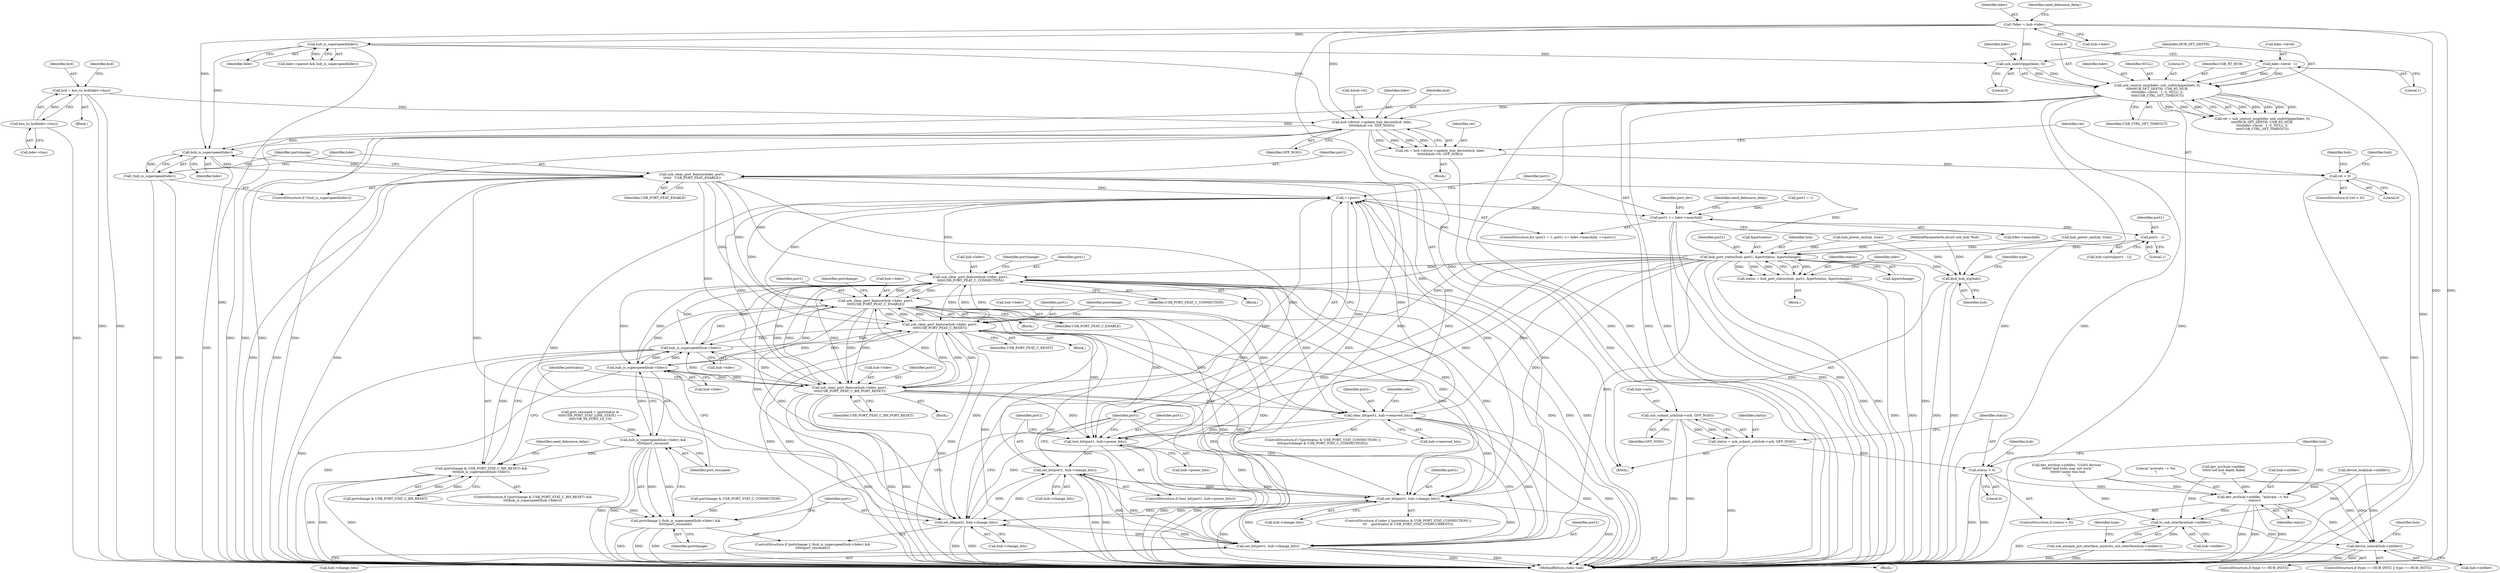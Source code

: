 digraph "0_linux_e50293ef9775c5f1cf3fcc093037dd6a8c5684ea@API" {
"1000273" [label="(Call,hcd->driver->update_hub_device(hcd, hdev,\n\t\t\t\t\t\t&hub->tt, GFP_NOIO))"];
"1000258" [label="(Call,hcd = bus_to_hcd(hdev->bus))"];
"1000260" [label="(Call,bus_to_hcd(hdev->bus))"];
"1000190" [label="(Call,hub_is_superspeed(hdev))"];
"1000126" [label="(Call,*hdev = hub->hdev)"];
"1000195" [label="(Call,usb_control_msg(hdev, usb_sndctrlpipe(hdev, 0),\n\t\t\t\t\tHUB_SET_DEPTH, USB_RT_HUB,\n\t\t\t\t\thdev->level - 1, 0, NULL, 0,\n\t\t\t\t\tUSB_CTRL_SET_TIMEOUT))"];
"1000197" [label="(Call,usb_sndctrlpipe(hdev, 0))"];
"1000202" [label="(Call,hdev->level - 1)"];
"1000271" [label="(Call,ret = hcd->driver->update_hub_device(hcd, hdev,\n\t\t\t\t\t\t&hub->tt, GFP_NOIO))"];
"1000282" [label="(Call,ret < 0)"];
"1000391" [label="(Call,hub_is_superspeed(hdev))"];
"1000390" [label="(Call,!hub_is_superspeed(hdev))"];
"1000393" [label="(Call,usb_clear_port_feature(hdev, port1,\n\t\t\t\t\t\t   USB_PORT_FEAT_ENABLE))"];
"1000314" [label="(Call,++port1)"];
"1000309" [label="(Call,port1 <= hdev->maxchild)"];
"1000324" [label="(Call,port1 - 1)"];
"1000342" [label="(Call,hub_port_status(hub, port1, &portstatus, &portchange))"];
"1000340" [label="(Call,status = hub_port_status(hub, port1, &portstatus, &portchange))"];
"1000405" [label="(Call,usb_clear_port_feature(hub->hdev, port1,\n\t\t\t\t\tUSB_PORT_FEAT_C_CONNECTION))"];
"1000419" [label="(Call,usb_clear_port_feature(hub->hdev, port1,\n\t\t\t\t\tUSB_PORT_FEAT_C_ENABLE))"];
"1000433" [label="(Call,usb_clear_port_feature(hub->hdev, port1,\n\t\t\t\t\tUSB_PORT_FEAT_C_RESET))"];
"1000444" [label="(Call,hub_is_superspeed(hub->hdev))"];
"1000440" [label="(Call,(portchange & USB_PORT_STAT_C_BH_RESET) &&\n\t\t\t\thub_is_superspeed(hub->hdev))"];
"1000452" [label="(Call,usb_clear_port_feature(hub->hdev, port1,\n\t\t\t\t\tUSB_PORT_FEAT_C_BH_PORT_RESET))"];
"1000467" [label="(Call,clear_bit(port1, hub->removed_bits))"];
"1000492" [label="(Call,set_bit(port1, hub->change_bits))"];
"1000520" [label="(Call,set_bit(port1, hub->change_bits))"];
"1000542" [label="(Call,set_bit(port1, hub->change_bits))"];
"1000552" [label="(Call,set_bit(port1, hub->change_bits))"];
"1000537" [label="(Call,test_bit(port1, hub->power_bits))"];
"1000515" [label="(Call,hub_is_superspeed(hub->hdev))"];
"1000514" [label="(Call,hub_is_superspeed(hub->hdev) &&\n\t\t\t\t\t\tport_resumed)"];
"1000512" [label="(Call,portchange || (hub_is_superspeed(hub->hdev) &&\n\t\t\t\t\t\tport_resumed))"];
"1000627" [label="(Call,kick_hub_wq(hub))"];
"1000599" [label="(Call,usb_submit_urb(hub->urb, GFP_NOIO))"];
"1000597" [label="(Call,status = usb_submit_urb(hub->urb, GFP_NOIO))"];
"1000605" [label="(Call,status < 0)"];
"1000608" [label="(Call,dev_err(hub->intfdev, \"activate --> %d\n\", status))"];
"1000634" [label="(Call,to_usb_interface(hub->intfdev))"];
"1000633" [label="(Call,usb_autopm_put_interface_async(to_usb_interface(hub->intfdev)))"];
"1000646" [label="(Call,device_unlock(hub->intfdev))"];
"1000203" [label="(Call,hdev->level)"];
"1000438" [label="(Identifier,USB_PORT_FEAT_C_RESET)"];
"1000468" [label="(Identifier,port1)"];
"1000634" [label="(Call,to_usb_interface(hub->intfdev))"];
"1000296" [label="(Call,hub_power_on(hub, true))"];
"1000415" [label="(Block,)"];
"1000553" [label="(Identifier,port1)"];
"1000257" [label="(Block,)"];
"1000127" [label="(Identifier,hdev)"];
"1000439" [label="(ControlStructure,if ((portchange & USB_PORT_STAT_C_BH_RESET) &&\n\t\t\t\thub_is_superspeed(hub->hdev)))"];
"1000475" [label="(Identifier,udev)"];
"1000548" [label="(Block,)"];
"1000646" [label="(Call,device_unlock(hub->intfdev))"];
"1000126" [label="(Call,*hdev = hub->hdev)"];
"1000627" [label="(Call,kick_hub_wq(hub))"];
"1000409" [label="(Identifier,port1)"];
"1000215" [label="(Call,dev_err(hub->intfdev,\n\t\t\t\t\t\t\"set hub depth failed\n\"))"];
"1000280" [label="(Identifier,GFP_NOIO)"];
"1000340" [label="(Call,status = hub_port_status(hub, port1, &portstatus, &portchange))"];
"1000464" [label="(Call,portchange & USB_PORT_STAT_C_CONNECTION)"];
"1000389" [label="(ControlStructure,if (!hub_is_superspeed(hdev)))"];
"1000309" [label="(Call,port1 <= hdev->maxchild)"];
"1000492" [label="(Call,set_bit(port1, hub->change_bits))"];
"1000392" [label="(Identifier,hdev)"];
"1000504" [label="(Call,port_resumed = (portstatus &\n\t\t\t\t\tUSB_PORT_STAT_LINK_STATE) ==\n\t\t\t\tUSB_SS_PORT_LS_U0)"];
"1000282" [label="(Call,ret < 0)"];
"1000599" [label="(Call,usb_submit_urb(hub->urb, GFP_NOIO))"];
"1000511" [label="(ControlStructure,if (portchange || (hub_is_superspeed(hub->hdev) &&\n\t\t\t\t\t\tport_resumed)))"];
"1000390" [label="(Call,!hub_is_superspeed(hdev))"];
"1000195" [label="(Call,usb_control_msg(hdev, usb_sndctrlpipe(hdev, 0),\n\t\t\t\t\tHUB_SET_DEPTH, USB_RT_HUB,\n\t\t\t\t\thdev->level - 1, 0, NULL, 0,\n\t\t\t\t\tUSB_CTRL_SET_TIMEOUT))"];
"1000429" [label="(Block,)"];
"1000458" [label="(ControlStructure,if (!(portstatus & USB_PORT_STAT_CONNECTION) ||\n\t\t\t\t(portchange & USB_PORT_STAT_C_CONNECTION)))"];
"1000604" [label="(ControlStructure,if (status < 0))"];
"1000271" [label="(Call,ret = hcd->driver->update_hub_device(hcd, hdev,\n\t\t\t\t\t\t&hub->tt, GFP_NOIO))"];
"1000122" [label="(MethodParameterIn,struct usb_hub *hub)"];
"1000462" [label="(Identifier,portstatus)"];
"1000276" [label="(Call,&hub->tt)"];
"1000598" [label="(Identifier,status)"];
"1000326" [label="(Literal,1)"];
"1000196" [label="(Identifier,hdev)"];
"1000284" [label="(Literal,0)"];
"1000493" [label="(Identifier,port1)"];
"1000631" [label="(Identifier,type)"];
"1000344" [label="(Identifier,port1)"];
"1000342" [label="(Call,hub_port_status(hub, port1, &portstatus, &portchange))"];
"1000396" [label="(Identifier,USB_PORT_FEAT_ENABLE)"];
"1000206" [label="(Literal,1)"];
"1000291" [label="(Call,dev_err(hub->intfdev, \"LS/FS devices \"\n\t\t\t\t\t\t\t\"and hubs may not work \"\n\t\t\t\t\t\t\t\"under this hub\n.\"))"];
"1000635" [label="(Call,hub->intfdev)"];
"1000424" [label="(Identifier,USB_PORT_FEAT_C_ENABLE)"];
"1000207" [label="(Literal,0)"];
"1000440" [label="(Call,(portchange & USB_PORT_STAT_C_BH_RESET) &&\n\t\t\t\thub_is_superspeed(hub->hdev))"];
"1000539" [label="(Call,hub->power_bits)"];
"1000612" [label="(Literal,\"activate --> %d\n\")"];
"1000149" [label="(Call,device_lock(hub->intfdev))"];
"1000260" [label="(Call,bus_to_hcd(hdev->bus))"];
"1000395" [label="(Identifier,port1)"];
"1000305" [label="(ControlStructure,for (port1 = 1; port1 <= hdev->maxchild; ++port1))"];
"1000482" [label="(ControlStructure,if (udev || (portstatus & USB_PORT_STAT_CONNECTION) ||\n\t\t\t    (portstatus & USB_PORT_STAT_OVERCURRENT)))"];
"1000519" [label="(Identifier,port_resumed)"];
"1000543" [label="(Identifier,port1)"];
"1000522" [label="(Call,hub->change_bits)"];
"1000199" [label="(Literal,0)"];
"1000273" [label="(Call,hcd->driver->update_hub_device(hcd, hdev,\n\t\t\t\t\t\t&hub->tt, GFP_NOIO))"];
"1000629" [label="(ControlStructure,if (type <= HUB_INIT3))"];
"1000124" [label="(Block,)"];
"1000469" [label="(Call,hub->removed_bits)"];
"1000537" [label="(Call,test_bit(port1, hub->power_bits))"];
"1000310" [label="(Identifier,port1)"];
"1000434" [label="(Call,hub->hdev)"];
"1000608" [label="(Call,dev_err(hub->intfdev, \"activate --> %d\n\", status))"];
"1000433" [label="(Call,usb_clear_port_feature(hub->hdev, port1,\n\t\t\t\t\tUSB_PORT_FEAT_C_RESET))"];
"1000453" [label="(Call,hub->hdev)"];
"1000320" [label="(Call,hub->ports[port1 - 1])"];
"1000542" [label="(Call,set_bit(port1, hub->change_bits))"];
"1000653" [label="(Identifier,hub)"];
"1000391" [label="(Call,hub_is_superspeed(hdev))"];
"1000267" [label="(Identifier,hcd)"];
"1000341" [label="(Identifier,status)"];
"1000521" [label="(Identifier,port1)"];
"1000423" [label="(Identifier,port1)"];
"1000270" [label="(Block,)"];
"1000628" [label="(Identifier,hub)"];
"1000351" [label="(Identifier,udev)"];
"1000191" [label="(Identifier,hdev)"];
"1000641" [label="(Identifier,type)"];
"1000210" [label="(Identifier,USB_CTRL_SET_TIMEOUT)"];
"1000450" [label="(Identifier,need_debounce_delay)"];
"1000399" [label="(Identifier,portchange)"];
"1000202" [label="(Call,hdev->level - 1)"];
"1000316" [label="(Block,)"];
"1000137" [label="(Identifier,need_debounce_delay)"];
"1000427" [label="(Identifier,portchange)"];
"1000520" [label="(Call,set_bit(port1, hub->change_bits))"];
"1000297" [label="(Identifier,hub)"];
"1000347" [label="(Call,&portchange)"];
"1000410" [label="(Identifier,USB_PORT_FEAT_C_CONNECTION)"];
"1000198" [label="(Identifier,hdev)"];
"1000301" [label="(Call,hub_power_on(hub, true))"];
"1000401" [label="(Block,)"];
"1000558" [label="(Identifier,need_debounce_delay)"];
"1000315" [label="(Identifier,port1)"];
"1000610" [label="(Identifier,hub)"];
"1000656" [label="(MethodReturn,static void)"];
"1000208" [label="(Identifier,NULL)"];
"1000456" [label="(Identifier,port1)"];
"1000437" [label="(Identifier,port1)"];
"1000345" [label="(Call,&portstatus)"];
"1000597" [label="(Call,status = usb_submit_urb(hub->urb, GFP_NOIO))"];
"1000394" [label="(Identifier,hdev)"];
"1000306" [label="(Call,port1 = 1)"];
"1000209" [label="(Literal,0)"];
"1000514" [label="(Call,hub_is_superspeed(hub->hdev) &&\n\t\t\t\t\t\tport_resumed)"];
"1000259" [label="(Identifier,hcd)"];
"1000606" [label="(Identifier,status)"];
"1000617" [label="(Identifier,hub)"];
"1000419" [label="(Call,usb_clear_port_feature(hub->hdev, port1,\n\t\t\t\t\tUSB_PORT_FEAT_C_ENABLE))"];
"1000494" [label="(Call,hub->change_bits)"];
"1000343" [label="(Identifier,hub)"];
"1000544" [label="(Call,hub->change_bits)"];
"1000275" [label="(Identifier,hdev)"];
"1000552" [label="(Call,set_bit(port1, hub->change_bits))"];
"1000193" [label="(Call,ret = usb_control_msg(hdev, usb_sndctrlpipe(hdev, 0),\n\t\t\t\t\tHUB_SET_DEPTH, USB_RT_HUB,\n\t\t\t\t\thdev->level - 1, 0, NULL, 0,\n\t\t\t\t\tUSB_CTRL_SET_TIMEOUT))"];
"1000186" [label="(Call,hdev->parent && hub_is_superspeed(hdev))"];
"1000405" [label="(Call,usb_clear_port_feature(hub->hdev, port1,\n\t\t\t\t\tUSB_PORT_FEAT_C_CONNECTION))"];
"1000538" [label="(Identifier,port1)"];
"1000197" [label="(Call,usb_sndctrlpipe(hdev, 0))"];
"1000638" [label="(ControlStructure,if (type == HUB_INIT2 || type == HUB_INIT3))"];
"1000283" [label="(Identifier,ret)"];
"1000515" [label="(Call,hub_is_superspeed(hub->hdev))"];
"1000190" [label="(Call,hub_is_superspeed(hdev))"];
"1000457" [label="(Identifier,USB_PORT_FEAT_C_BH_PORT_RESET)"];
"1000258" [label="(Call,hcd = bus_to_hcd(hdev->bus))"];
"1000513" [label="(Identifier,portchange)"];
"1000609" [label="(Call,hub->intfdev)"];
"1000536" [label="(ControlStructure,if (test_bit(port1, hub->power_bits)))"];
"1000600" [label="(Call,hub->urb)"];
"1000444" [label="(Call,hub_is_superspeed(hub->hdev))"];
"1000512" [label="(Call,portchange || (hub_is_superspeed(hub->hdev) &&\n\t\t\t\t\t\tport_resumed))"];
"1000319" [label="(Identifier,port_dev)"];
"1000314" [label="(Call,++port1)"];
"1000554" [label="(Call,hub->change_bits)"];
"1000324" [label="(Call,port1 - 1)"];
"1000448" [label="(Block,)"];
"1000613" [label="(Identifier,status)"];
"1000647" [label="(Call,hub->intfdev)"];
"1000605" [label="(Call,status < 0)"];
"1000325" [label="(Identifier,port1)"];
"1000441" [label="(Call,portchange & USB_PORT_STAT_C_BH_RESET)"];
"1000467" [label="(Call,clear_bit(port1, hub->removed_bits))"];
"1000633" [label="(Call,usb_autopm_put_interface_async(to_usb_interface(hub->intfdev)))"];
"1000201" [label="(Identifier,USB_RT_HUB)"];
"1000406" [label="(Call,hub->hdev)"];
"1000200" [label="(Identifier,HUB_SET_DEPTH)"];
"1000274" [label="(Identifier,hcd)"];
"1000607" [label="(Literal,0)"];
"1000288" [label="(Identifier,hub)"];
"1000128" [label="(Call,hub->hdev)"];
"1000413" [label="(Identifier,portchange)"];
"1000261" [label="(Call,hdev->bus)"];
"1000516" [label="(Call,hub->hdev)"];
"1000272" [label="(Identifier,ret)"];
"1000445" [label="(Call,hub->hdev)"];
"1000442" [label="(Identifier,portchange)"];
"1000393" [label="(Call,usb_clear_port_feature(hdev, port1,\n\t\t\t\t\t\t   USB_PORT_FEAT_ENABLE))"];
"1000452" [label="(Call,usb_clear_port_feature(hub->hdev, port1,\n\t\t\t\t\tUSB_PORT_FEAT_C_BH_PORT_RESET))"];
"1000420" [label="(Call,hub->hdev)"];
"1000311" [label="(Call,hdev->maxchild)"];
"1000603" [label="(Identifier,GFP_NOIO)"];
"1000281" [label="(ControlStructure,if (ret < 0))"];
"1000273" -> "1000271"  [label="AST: "];
"1000273" -> "1000280"  [label="CFG: "];
"1000274" -> "1000273"  [label="AST: "];
"1000275" -> "1000273"  [label="AST: "];
"1000276" -> "1000273"  [label="AST: "];
"1000280" -> "1000273"  [label="AST: "];
"1000271" -> "1000273"  [label="CFG: "];
"1000273" -> "1000656"  [label="DDG: "];
"1000273" -> "1000656"  [label="DDG: "];
"1000273" -> "1000656"  [label="DDG: "];
"1000273" -> "1000656"  [label="DDG: "];
"1000273" -> "1000271"  [label="DDG: "];
"1000273" -> "1000271"  [label="DDG: "];
"1000273" -> "1000271"  [label="DDG: "];
"1000273" -> "1000271"  [label="DDG: "];
"1000258" -> "1000273"  [label="DDG: "];
"1000190" -> "1000273"  [label="DDG: "];
"1000126" -> "1000273"  [label="DDG: "];
"1000195" -> "1000273"  [label="DDG: "];
"1000273" -> "1000391"  [label="DDG: "];
"1000273" -> "1000599"  [label="DDG: "];
"1000258" -> "1000257"  [label="AST: "];
"1000258" -> "1000260"  [label="CFG: "];
"1000259" -> "1000258"  [label="AST: "];
"1000260" -> "1000258"  [label="AST: "];
"1000267" -> "1000258"  [label="CFG: "];
"1000258" -> "1000656"  [label="DDG: "];
"1000258" -> "1000656"  [label="DDG: "];
"1000260" -> "1000258"  [label="DDG: "];
"1000260" -> "1000261"  [label="CFG: "];
"1000261" -> "1000260"  [label="AST: "];
"1000260" -> "1000656"  [label="DDG: "];
"1000190" -> "1000186"  [label="AST: "];
"1000190" -> "1000191"  [label="CFG: "];
"1000191" -> "1000190"  [label="AST: "];
"1000186" -> "1000190"  [label="CFG: "];
"1000190" -> "1000656"  [label="DDG: "];
"1000190" -> "1000186"  [label="DDG: "];
"1000126" -> "1000190"  [label="DDG: "];
"1000190" -> "1000197"  [label="DDG: "];
"1000190" -> "1000391"  [label="DDG: "];
"1000126" -> "1000124"  [label="AST: "];
"1000126" -> "1000128"  [label="CFG: "];
"1000127" -> "1000126"  [label="AST: "];
"1000128" -> "1000126"  [label="AST: "];
"1000137" -> "1000126"  [label="CFG: "];
"1000126" -> "1000656"  [label="DDG: "];
"1000126" -> "1000656"  [label="DDG: "];
"1000126" -> "1000197"  [label="DDG: "];
"1000126" -> "1000391"  [label="DDG: "];
"1000195" -> "1000193"  [label="AST: "];
"1000195" -> "1000210"  [label="CFG: "];
"1000196" -> "1000195"  [label="AST: "];
"1000197" -> "1000195"  [label="AST: "];
"1000200" -> "1000195"  [label="AST: "];
"1000201" -> "1000195"  [label="AST: "];
"1000202" -> "1000195"  [label="AST: "];
"1000207" -> "1000195"  [label="AST: "];
"1000208" -> "1000195"  [label="AST: "];
"1000209" -> "1000195"  [label="AST: "];
"1000210" -> "1000195"  [label="AST: "];
"1000193" -> "1000195"  [label="CFG: "];
"1000195" -> "1000656"  [label="DDG: "];
"1000195" -> "1000656"  [label="DDG: "];
"1000195" -> "1000656"  [label="DDG: "];
"1000195" -> "1000656"  [label="DDG: "];
"1000195" -> "1000656"  [label="DDG: "];
"1000195" -> "1000656"  [label="DDG: "];
"1000195" -> "1000656"  [label="DDG: "];
"1000195" -> "1000193"  [label="DDG: "];
"1000195" -> "1000193"  [label="DDG: "];
"1000195" -> "1000193"  [label="DDG: "];
"1000195" -> "1000193"  [label="DDG: "];
"1000195" -> "1000193"  [label="DDG: "];
"1000195" -> "1000193"  [label="DDG: "];
"1000195" -> "1000193"  [label="DDG: "];
"1000195" -> "1000193"  [label="DDG: "];
"1000197" -> "1000195"  [label="DDG: "];
"1000197" -> "1000195"  [label="DDG: "];
"1000202" -> "1000195"  [label="DDG: "];
"1000202" -> "1000195"  [label="DDG: "];
"1000195" -> "1000391"  [label="DDG: "];
"1000197" -> "1000199"  [label="CFG: "];
"1000198" -> "1000197"  [label="AST: "];
"1000199" -> "1000197"  [label="AST: "];
"1000200" -> "1000197"  [label="CFG: "];
"1000202" -> "1000206"  [label="CFG: "];
"1000203" -> "1000202"  [label="AST: "];
"1000206" -> "1000202"  [label="AST: "];
"1000207" -> "1000202"  [label="CFG: "];
"1000202" -> "1000656"  [label="DDG: "];
"1000271" -> "1000270"  [label="AST: "];
"1000272" -> "1000271"  [label="AST: "];
"1000283" -> "1000271"  [label="CFG: "];
"1000271" -> "1000656"  [label="DDG: "];
"1000271" -> "1000282"  [label="DDG: "];
"1000282" -> "1000281"  [label="AST: "];
"1000282" -> "1000284"  [label="CFG: "];
"1000283" -> "1000282"  [label="AST: "];
"1000284" -> "1000282"  [label="AST: "];
"1000288" -> "1000282"  [label="CFG: "];
"1000297" -> "1000282"  [label="CFG: "];
"1000282" -> "1000656"  [label="DDG: "];
"1000282" -> "1000656"  [label="DDG: "];
"1000391" -> "1000390"  [label="AST: "];
"1000391" -> "1000392"  [label="CFG: "];
"1000392" -> "1000391"  [label="AST: "];
"1000390" -> "1000391"  [label="CFG: "];
"1000391" -> "1000656"  [label="DDG: "];
"1000391" -> "1000390"  [label="DDG: "];
"1000393" -> "1000391"  [label="DDG: "];
"1000391" -> "1000393"  [label="DDG: "];
"1000390" -> "1000389"  [label="AST: "];
"1000394" -> "1000390"  [label="CFG: "];
"1000399" -> "1000390"  [label="CFG: "];
"1000390" -> "1000656"  [label="DDG: "];
"1000390" -> "1000656"  [label="DDG: "];
"1000393" -> "1000389"  [label="AST: "];
"1000393" -> "1000396"  [label="CFG: "];
"1000394" -> "1000393"  [label="AST: "];
"1000395" -> "1000393"  [label="AST: "];
"1000396" -> "1000393"  [label="AST: "];
"1000399" -> "1000393"  [label="CFG: "];
"1000393" -> "1000656"  [label="DDG: "];
"1000393" -> "1000656"  [label="DDG: "];
"1000393" -> "1000656"  [label="DDG: "];
"1000393" -> "1000314"  [label="DDG: "];
"1000342" -> "1000393"  [label="DDG: "];
"1000393" -> "1000405"  [label="DDG: "];
"1000393" -> "1000419"  [label="DDG: "];
"1000393" -> "1000433"  [label="DDG: "];
"1000393" -> "1000452"  [label="DDG: "];
"1000393" -> "1000467"  [label="DDG: "];
"1000393" -> "1000492"  [label="DDG: "];
"1000393" -> "1000520"  [label="DDG: "];
"1000393" -> "1000537"  [label="DDG: "];
"1000393" -> "1000552"  [label="DDG: "];
"1000314" -> "1000305"  [label="AST: "];
"1000314" -> "1000315"  [label="CFG: "];
"1000315" -> "1000314"  [label="AST: "];
"1000310" -> "1000314"  [label="CFG: "];
"1000314" -> "1000309"  [label="DDG: "];
"1000552" -> "1000314"  [label="DDG: "];
"1000342" -> "1000314"  [label="DDG: "];
"1000433" -> "1000314"  [label="DDG: "];
"1000405" -> "1000314"  [label="DDG: "];
"1000467" -> "1000314"  [label="DDG: "];
"1000492" -> "1000314"  [label="DDG: "];
"1000419" -> "1000314"  [label="DDG: "];
"1000542" -> "1000314"  [label="DDG: "];
"1000520" -> "1000314"  [label="DDG: "];
"1000537" -> "1000314"  [label="DDG: "];
"1000452" -> "1000314"  [label="DDG: "];
"1000309" -> "1000305"  [label="AST: "];
"1000309" -> "1000311"  [label="CFG: "];
"1000310" -> "1000309"  [label="AST: "];
"1000311" -> "1000309"  [label="AST: "];
"1000319" -> "1000309"  [label="CFG: "];
"1000558" -> "1000309"  [label="CFG: "];
"1000309" -> "1000656"  [label="DDG: "];
"1000309" -> "1000656"  [label="DDG: "];
"1000309" -> "1000656"  [label="DDG: "];
"1000306" -> "1000309"  [label="DDG: "];
"1000309" -> "1000324"  [label="DDG: "];
"1000324" -> "1000320"  [label="AST: "];
"1000324" -> "1000326"  [label="CFG: "];
"1000325" -> "1000324"  [label="AST: "];
"1000326" -> "1000324"  [label="AST: "];
"1000320" -> "1000324"  [label="CFG: "];
"1000324" -> "1000342"  [label="DDG: "];
"1000342" -> "1000340"  [label="AST: "];
"1000342" -> "1000347"  [label="CFG: "];
"1000343" -> "1000342"  [label="AST: "];
"1000344" -> "1000342"  [label="AST: "];
"1000345" -> "1000342"  [label="AST: "];
"1000347" -> "1000342"  [label="AST: "];
"1000340" -> "1000342"  [label="CFG: "];
"1000342" -> "1000656"  [label="DDG: "];
"1000342" -> "1000656"  [label="DDG: "];
"1000342" -> "1000656"  [label="DDG: "];
"1000342" -> "1000340"  [label="DDG: "];
"1000342" -> "1000340"  [label="DDG: "];
"1000342" -> "1000340"  [label="DDG: "];
"1000342" -> "1000340"  [label="DDG: "];
"1000301" -> "1000342"  [label="DDG: "];
"1000296" -> "1000342"  [label="DDG: "];
"1000122" -> "1000342"  [label="DDG: "];
"1000342" -> "1000405"  [label="DDG: "];
"1000342" -> "1000419"  [label="DDG: "];
"1000342" -> "1000433"  [label="DDG: "];
"1000342" -> "1000452"  [label="DDG: "];
"1000342" -> "1000467"  [label="DDG: "];
"1000342" -> "1000492"  [label="DDG: "];
"1000342" -> "1000520"  [label="DDG: "];
"1000342" -> "1000537"  [label="DDG: "];
"1000342" -> "1000552"  [label="DDG: "];
"1000342" -> "1000627"  [label="DDG: "];
"1000340" -> "1000316"  [label="AST: "];
"1000341" -> "1000340"  [label="AST: "];
"1000351" -> "1000340"  [label="CFG: "];
"1000340" -> "1000656"  [label="DDG: "];
"1000340" -> "1000656"  [label="DDG: "];
"1000405" -> "1000401"  [label="AST: "];
"1000405" -> "1000410"  [label="CFG: "];
"1000406" -> "1000405"  [label="AST: "];
"1000409" -> "1000405"  [label="AST: "];
"1000410" -> "1000405"  [label="AST: "];
"1000413" -> "1000405"  [label="CFG: "];
"1000405" -> "1000656"  [label="DDG: "];
"1000405" -> "1000656"  [label="DDG: "];
"1000405" -> "1000656"  [label="DDG: "];
"1000433" -> "1000405"  [label="DDG: "];
"1000419" -> "1000405"  [label="DDG: "];
"1000515" -> "1000405"  [label="DDG: "];
"1000444" -> "1000405"  [label="DDG: "];
"1000452" -> "1000405"  [label="DDG: "];
"1000405" -> "1000419"  [label="DDG: "];
"1000405" -> "1000419"  [label="DDG: "];
"1000405" -> "1000433"  [label="DDG: "];
"1000405" -> "1000433"  [label="DDG: "];
"1000405" -> "1000444"  [label="DDG: "];
"1000405" -> "1000452"  [label="DDG: "];
"1000405" -> "1000452"  [label="DDG: "];
"1000405" -> "1000467"  [label="DDG: "];
"1000405" -> "1000492"  [label="DDG: "];
"1000405" -> "1000515"  [label="DDG: "];
"1000405" -> "1000520"  [label="DDG: "];
"1000405" -> "1000537"  [label="DDG: "];
"1000405" -> "1000552"  [label="DDG: "];
"1000419" -> "1000415"  [label="AST: "];
"1000419" -> "1000424"  [label="CFG: "];
"1000420" -> "1000419"  [label="AST: "];
"1000423" -> "1000419"  [label="AST: "];
"1000424" -> "1000419"  [label="AST: "];
"1000427" -> "1000419"  [label="CFG: "];
"1000419" -> "1000656"  [label="DDG: "];
"1000419" -> "1000656"  [label="DDG: "];
"1000419" -> "1000656"  [label="DDG: "];
"1000433" -> "1000419"  [label="DDG: "];
"1000515" -> "1000419"  [label="DDG: "];
"1000444" -> "1000419"  [label="DDG: "];
"1000452" -> "1000419"  [label="DDG: "];
"1000419" -> "1000433"  [label="DDG: "];
"1000419" -> "1000433"  [label="DDG: "];
"1000419" -> "1000444"  [label="DDG: "];
"1000419" -> "1000452"  [label="DDG: "];
"1000419" -> "1000452"  [label="DDG: "];
"1000419" -> "1000467"  [label="DDG: "];
"1000419" -> "1000492"  [label="DDG: "];
"1000419" -> "1000515"  [label="DDG: "];
"1000419" -> "1000520"  [label="DDG: "];
"1000419" -> "1000537"  [label="DDG: "];
"1000419" -> "1000552"  [label="DDG: "];
"1000433" -> "1000429"  [label="AST: "];
"1000433" -> "1000438"  [label="CFG: "];
"1000434" -> "1000433"  [label="AST: "];
"1000437" -> "1000433"  [label="AST: "];
"1000438" -> "1000433"  [label="AST: "];
"1000442" -> "1000433"  [label="CFG: "];
"1000433" -> "1000656"  [label="DDG: "];
"1000433" -> "1000656"  [label="DDG: "];
"1000433" -> "1000656"  [label="DDG: "];
"1000515" -> "1000433"  [label="DDG: "];
"1000444" -> "1000433"  [label="DDG: "];
"1000452" -> "1000433"  [label="DDG: "];
"1000433" -> "1000444"  [label="DDG: "];
"1000433" -> "1000452"  [label="DDG: "];
"1000433" -> "1000452"  [label="DDG: "];
"1000433" -> "1000467"  [label="DDG: "];
"1000433" -> "1000492"  [label="DDG: "];
"1000433" -> "1000515"  [label="DDG: "];
"1000433" -> "1000520"  [label="DDG: "];
"1000433" -> "1000537"  [label="DDG: "];
"1000433" -> "1000552"  [label="DDG: "];
"1000444" -> "1000440"  [label="AST: "];
"1000444" -> "1000445"  [label="CFG: "];
"1000445" -> "1000444"  [label="AST: "];
"1000440" -> "1000444"  [label="CFG: "];
"1000444" -> "1000656"  [label="DDG: "];
"1000444" -> "1000440"  [label="DDG: "];
"1000515" -> "1000444"  [label="DDG: "];
"1000452" -> "1000444"  [label="DDG: "];
"1000444" -> "1000452"  [label="DDG: "];
"1000444" -> "1000515"  [label="DDG: "];
"1000440" -> "1000439"  [label="AST: "];
"1000440" -> "1000441"  [label="CFG: "];
"1000441" -> "1000440"  [label="AST: "];
"1000450" -> "1000440"  [label="CFG: "];
"1000462" -> "1000440"  [label="CFG: "];
"1000440" -> "1000656"  [label="DDG: "];
"1000440" -> "1000656"  [label="DDG: "];
"1000440" -> "1000656"  [label="DDG: "];
"1000441" -> "1000440"  [label="DDG: "];
"1000441" -> "1000440"  [label="DDG: "];
"1000514" -> "1000440"  [label="DDG: "];
"1000452" -> "1000448"  [label="AST: "];
"1000452" -> "1000457"  [label="CFG: "];
"1000453" -> "1000452"  [label="AST: "];
"1000456" -> "1000452"  [label="AST: "];
"1000457" -> "1000452"  [label="AST: "];
"1000462" -> "1000452"  [label="CFG: "];
"1000452" -> "1000656"  [label="DDG: "];
"1000452" -> "1000656"  [label="DDG: "];
"1000452" -> "1000656"  [label="DDG: "];
"1000515" -> "1000452"  [label="DDG: "];
"1000452" -> "1000467"  [label="DDG: "];
"1000452" -> "1000492"  [label="DDG: "];
"1000452" -> "1000515"  [label="DDG: "];
"1000452" -> "1000520"  [label="DDG: "];
"1000452" -> "1000537"  [label="DDG: "];
"1000452" -> "1000552"  [label="DDG: "];
"1000467" -> "1000458"  [label="AST: "];
"1000467" -> "1000469"  [label="CFG: "];
"1000468" -> "1000467"  [label="AST: "];
"1000469" -> "1000467"  [label="AST: "];
"1000475" -> "1000467"  [label="CFG: "];
"1000467" -> "1000656"  [label="DDG: "];
"1000467" -> "1000656"  [label="DDG: "];
"1000467" -> "1000492"  [label="DDG: "];
"1000467" -> "1000520"  [label="DDG: "];
"1000467" -> "1000537"  [label="DDG: "];
"1000467" -> "1000552"  [label="DDG: "];
"1000492" -> "1000482"  [label="AST: "];
"1000492" -> "1000494"  [label="CFG: "];
"1000493" -> "1000492"  [label="AST: "];
"1000494" -> "1000492"  [label="AST: "];
"1000315" -> "1000492"  [label="CFG: "];
"1000492" -> "1000656"  [label="DDG: "];
"1000492" -> "1000656"  [label="DDG: "];
"1000542" -> "1000492"  [label="DDG: "];
"1000520" -> "1000492"  [label="DDG: "];
"1000552" -> "1000492"  [label="DDG: "];
"1000492" -> "1000520"  [label="DDG: "];
"1000492" -> "1000542"  [label="DDG: "];
"1000492" -> "1000552"  [label="DDG: "];
"1000520" -> "1000511"  [label="AST: "];
"1000520" -> "1000522"  [label="CFG: "];
"1000521" -> "1000520"  [label="AST: "];
"1000522" -> "1000520"  [label="AST: "];
"1000315" -> "1000520"  [label="CFG: "];
"1000520" -> "1000656"  [label="DDG: "];
"1000520" -> "1000656"  [label="DDG: "];
"1000542" -> "1000520"  [label="DDG: "];
"1000552" -> "1000520"  [label="DDG: "];
"1000520" -> "1000542"  [label="DDG: "];
"1000520" -> "1000552"  [label="DDG: "];
"1000542" -> "1000536"  [label="AST: "];
"1000542" -> "1000544"  [label="CFG: "];
"1000543" -> "1000542"  [label="AST: "];
"1000544" -> "1000542"  [label="AST: "];
"1000315" -> "1000542"  [label="CFG: "];
"1000542" -> "1000656"  [label="DDG: "];
"1000542" -> "1000656"  [label="DDG: "];
"1000537" -> "1000542"  [label="DDG: "];
"1000552" -> "1000542"  [label="DDG: "];
"1000542" -> "1000552"  [label="DDG: "];
"1000552" -> "1000548"  [label="AST: "];
"1000552" -> "1000554"  [label="CFG: "];
"1000553" -> "1000552"  [label="AST: "];
"1000554" -> "1000552"  [label="AST: "];
"1000315" -> "1000552"  [label="CFG: "];
"1000552" -> "1000656"  [label="DDG: "];
"1000552" -> "1000656"  [label="DDG: "];
"1000537" -> "1000536"  [label="AST: "];
"1000537" -> "1000539"  [label="CFG: "];
"1000538" -> "1000537"  [label="AST: "];
"1000539" -> "1000537"  [label="AST: "];
"1000543" -> "1000537"  [label="CFG: "];
"1000315" -> "1000537"  [label="CFG: "];
"1000537" -> "1000656"  [label="DDG: "];
"1000537" -> "1000656"  [label="DDG: "];
"1000515" -> "1000514"  [label="AST: "];
"1000515" -> "1000516"  [label="CFG: "];
"1000516" -> "1000515"  [label="AST: "];
"1000519" -> "1000515"  [label="CFG: "];
"1000514" -> "1000515"  [label="CFG: "];
"1000515" -> "1000656"  [label="DDG: "];
"1000515" -> "1000514"  [label="DDG: "];
"1000514" -> "1000512"  [label="AST: "];
"1000514" -> "1000519"  [label="CFG: "];
"1000519" -> "1000514"  [label="AST: "];
"1000512" -> "1000514"  [label="CFG: "];
"1000514" -> "1000656"  [label="DDG: "];
"1000514" -> "1000656"  [label="DDG: "];
"1000514" -> "1000512"  [label="DDG: "];
"1000514" -> "1000512"  [label="DDG: "];
"1000504" -> "1000514"  [label="DDG: "];
"1000512" -> "1000511"  [label="AST: "];
"1000512" -> "1000513"  [label="CFG: "];
"1000513" -> "1000512"  [label="AST: "];
"1000521" -> "1000512"  [label="CFG: "];
"1000315" -> "1000512"  [label="CFG: "];
"1000512" -> "1000656"  [label="DDG: "];
"1000512" -> "1000656"  [label="DDG: "];
"1000512" -> "1000656"  [label="DDG: "];
"1000441" -> "1000512"  [label="DDG: "];
"1000464" -> "1000512"  [label="DDG: "];
"1000627" -> "1000124"  [label="AST: "];
"1000627" -> "1000628"  [label="CFG: "];
"1000628" -> "1000627"  [label="AST: "];
"1000631" -> "1000627"  [label="CFG: "];
"1000627" -> "1000656"  [label="DDG: "];
"1000627" -> "1000656"  [label="DDG: "];
"1000301" -> "1000627"  [label="DDG: "];
"1000296" -> "1000627"  [label="DDG: "];
"1000122" -> "1000627"  [label="DDG: "];
"1000599" -> "1000597"  [label="AST: "];
"1000599" -> "1000603"  [label="CFG: "];
"1000600" -> "1000599"  [label="AST: "];
"1000603" -> "1000599"  [label="AST: "];
"1000597" -> "1000599"  [label="CFG: "];
"1000599" -> "1000656"  [label="DDG: "];
"1000599" -> "1000656"  [label="DDG: "];
"1000599" -> "1000597"  [label="DDG: "];
"1000599" -> "1000597"  [label="DDG: "];
"1000597" -> "1000124"  [label="AST: "];
"1000598" -> "1000597"  [label="AST: "];
"1000606" -> "1000597"  [label="CFG: "];
"1000597" -> "1000656"  [label="DDG: "];
"1000597" -> "1000605"  [label="DDG: "];
"1000605" -> "1000604"  [label="AST: "];
"1000605" -> "1000607"  [label="CFG: "];
"1000606" -> "1000605"  [label="AST: "];
"1000607" -> "1000605"  [label="AST: "];
"1000610" -> "1000605"  [label="CFG: "];
"1000617" -> "1000605"  [label="CFG: "];
"1000605" -> "1000656"  [label="DDG: "];
"1000605" -> "1000656"  [label="DDG: "];
"1000605" -> "1000608"  [label="DDG: "];
"1000608" -> "1000604"  [label="AST: "];
"1000608" -> "1000613"  [label="CFG: "];
"1000609" -> "1000608"  [label="AST: "];
"1000612" -> "1000608"  [label="AST: "];
"1000613" -> "1000608"  [label="AST: "];
"1000617" -> "1000608"  [label="CFG: "];
"1000608" -> "1000656"  [label="DDG: "];
"1000608" -> "1000656"  [label="DDG: "];
"1000608" -> "1000656"  [label="DDG: "];
"1000291" -> "1000608"  [label="DDG: "];
"1000215" -> "1000608"  [label="DDG: "];
"1000149" -> "1000608"  [label="DDG: "];
"1000608" -> "1000634"  [label="DDG: "];
"1000608" -> "1000646"  [label="DDG: "];
"1000634" -> "1000633"  [label="AST: "];
"1000634" -> "1000635"  [label="CFG: "];
"1000635" -> "1000634"  [label="AST: "];
"1000633" -> "1000634"  [label="CFG: "];
"1000634" -> "1000656"  [label="DDG: "];
"1000634" -> "1000633"  [label="DDG: "];
"1000291" -> "1000634"  [label="DDG: "];
"1000215" -> "1000634"  [label="DDG: "];
"1000149" -> "1000634"  [label="DDG: "];
"1000634" -> "1000646"  [label="DDG: "];
"1000633" -> "1000629"  [label="AST: "];
"1000641" -> "1000633"  [label="CFG: "];
"1000633" -> "1000656"  [label="DDG: "];
"1000633" -> "1000656"  [label="DDG: "];
"1000646" -> "1000638"  [label="AST: "];
"1000646" -> "1000647"  [label="CFG: "];
"1000647" -> "1000646"  [label="AST: "];
"1000653" -> "1000646"  [label="CFG: "];
"1000646" -> "1000656"  [label="DDG: "];
"1000646" -> "1000656"  [label="DDG: "];
"1000291" -> "1000646"  [label="DDG: "];
"1000215" -> "1000646"  [label="DDG: "];
"1000149" -> "1000646"  [label="DDG: "];
}
